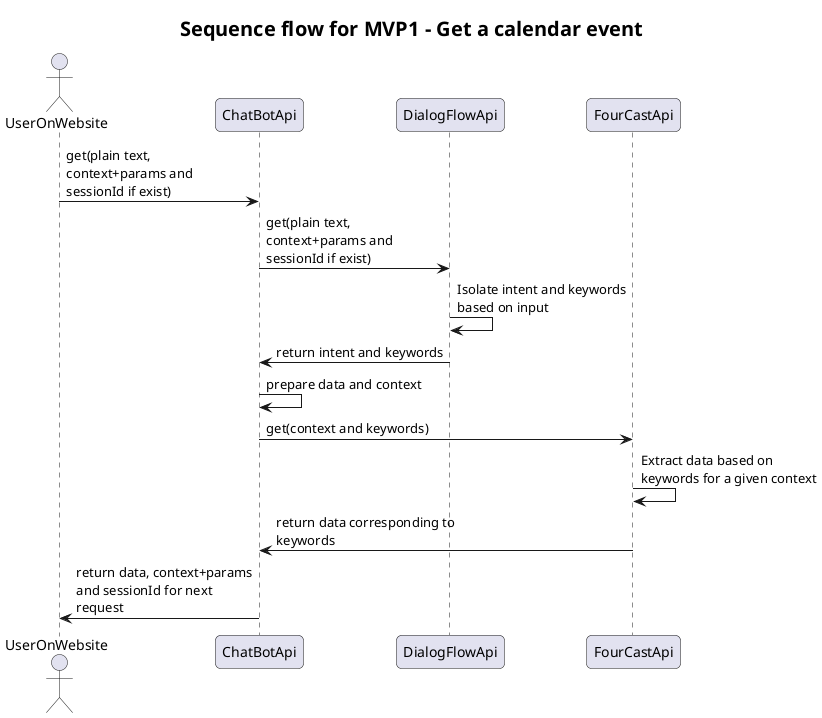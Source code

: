 @startuml

skinparam roundcorner 10
skinparam maxmessagesize 180

title <b><font size="20">Sequence flow for MVP1 - Get a calendar event</font></b>

actor UserOnWebsite
participant ChatBotApi
participant DialogFlowApi
participant FourCastApi

UserOnWebsite -> ChatBotApi: get(plain text, context+params and sessionId if exist)
ChatBotApi -> DialogFlowApi: get(plain text, context+params and sessionId if exist)
DialogFlowApi -> DialogFlowApi: Isolate intent and keywords based on input
DialogFlowApi -> ChatBotApi: return intent and keywords
ChatBotApi -> ChatBotApi: prepare data and context
ChatBotApi -> FourCastApi: get(context and keywords)
FourCastApi -> FourCastApi: Extract data based on keywords for a given context
FourCastApi -> ChatBotApi: return data corresponding to keywords
ChatBotApi -> UserOnWebsite: return data, context+params and sessionId for next request

@enduml